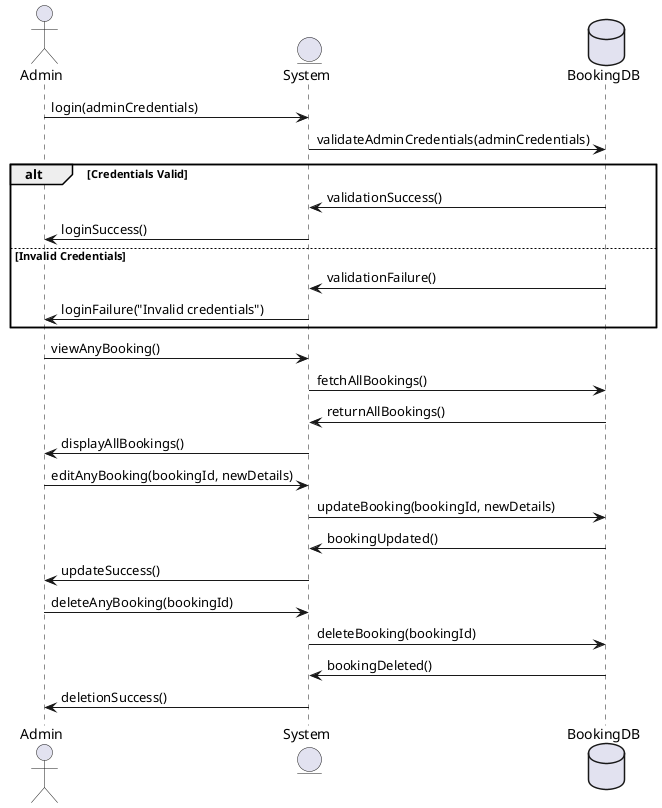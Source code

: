 @startuml
actor Admin
entity "System" as System
database "BookingDB" as BookingDB

' Admin Login
Admin -> System : login(adminCredentials)
System -> BookingDB : validateAdminCredentials(adminCredentials)
alt Credentials Valid
    BookingDB -> System : validationSuccess()
    System -> Admin : loginSuccess()
else Invalid Credentials
    BookingDB -> System : validationFailure()
    System -> Admin : loginFailure("Invalid credentials")
end

' Viewing Any Booking
Admin -> System : viewAnyBooking()
System -> BookingDB : fetchAllBookings()
BookingDB -> System : returnAllBookings()
System -> Admin : displayAllBookings()

' Editing Any Booking
Admin -> System : editAnyBooking(bookingId, newDetails)
System -> BookingDB : updateBooking(bookingId, newDetails)
BookingDB -> System : bookingUpdated()
System -> Admin : updateSuccess()

' Deleting Any Booking
Admin -> System : deleteAnyBooking(bookingId)
System -> BookingDB : deleteBooking(bookingId)
BookingDB -> System : bookingDeleted()
System -> Admin : deletionSuccess()
@enduml
